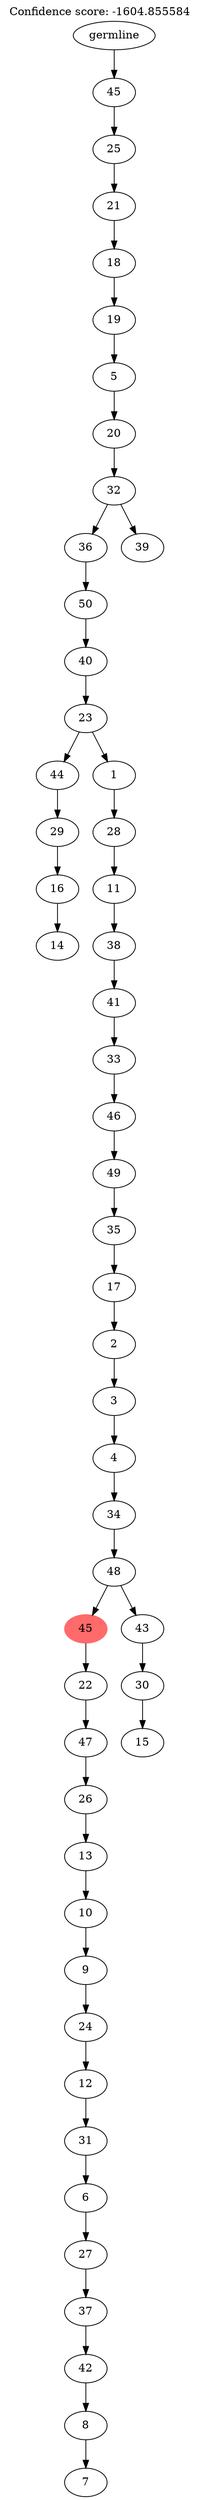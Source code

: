 digraph g {
	"49" -> "50";
	"50" [label="14"];
	"48" -> "49";
	"49" [label="16"];
	"47" -> "48";
	"48" [label="29"];
	"45" -> "46";
	"46" [label="7"];
	"44" -> "45";
	"45" [label="8"];
	"43" -> "44";
	"44" [label="42"];
	"42" -> "43";
	"43" [label="37"];
	"41" -> "42";
	"42" [label="27"];
	"40" -> "41";
	"41" [label="6"];
	"39" -> "40";
	"40" [label="31"];
	"38" -> "39";
	"39" [label="12"];
	"37" -> "38";
	"38" [label="24"];
	"36" -> "37";
	"37" [label="9"];
	"35" -> "36";
	"36" [label="10"];
	"34" -> "35";
	"35" [label="13"];
	"33" -> "34";
	"34" [label="26"];
	"32" -> "33";
	"33" [label="47"];
	"31" -> "32";
	"32" [label="22"];
	"29" -> "30";
	"30" [label="15"];
	"28" -> "29";
	"29" [label="30"];
	"27" -> "28";
	"28" [label="43"];
	"27" -> "31";
	"31" [color=indianred1, style=filled, label="45"];
	"26" -> "27";
	"27" [label="48"];
	"25" -> "26";
	"26" [label="34"];
	"24" -> "25";
	"25" [label="4"];
	"23" -> "24";
	"24" [label="3"];
	"22" -> "23";
	"23" [label="2"];
	"21" -> "22";
	"22" [label="17"];
	"20" -> "21";
	"21" [label="35"];
	"19" -> "20";
	"20" [label="49"];
	"18" -> "19";
	"19" [label="46"];
	"17" -> "18";
	"18" [label="33"];
	"16" -> "17";
	"17" [label="41"];
	"15" -> "16";
	"16" [label="38"];
	"14" -> "15";
	"15" [label="11"];
	"13" -> "14";
	"14" [label="28"];
	"12" -> "13";
	"13" [label="1"];
	"12" -> "47";
	"47" [label="44"];
	"11" -> "12";
	"12" [label="23"];
	"10" -> "11";
	"11" [label="40"];
	"9" -> "10";
	"10" [label="50"];
	"8" -> "9";
	"9" [label="36"];
	"8" -> "51";
	"51" [label="39"];
	"7" -> "8";
	"8" [label="32"];
	"6" -> "7";
	"7" [label="20"];
	"5" -> "6";
	"6" [label="5"];
	"4" -> "5";
	"5" [label="19"];
	"3" -> "4";
	"4" [label="18"];
	"2" -> "3";
	"3" [label="21"];
	"1" -> "2";
	"2" [label="25"];
	"0" -> "1";
	"1" [label="45"];
	"0" [label="germline"];
	labelloc="t";
	label="Confidence score: -1604.855584";
}
